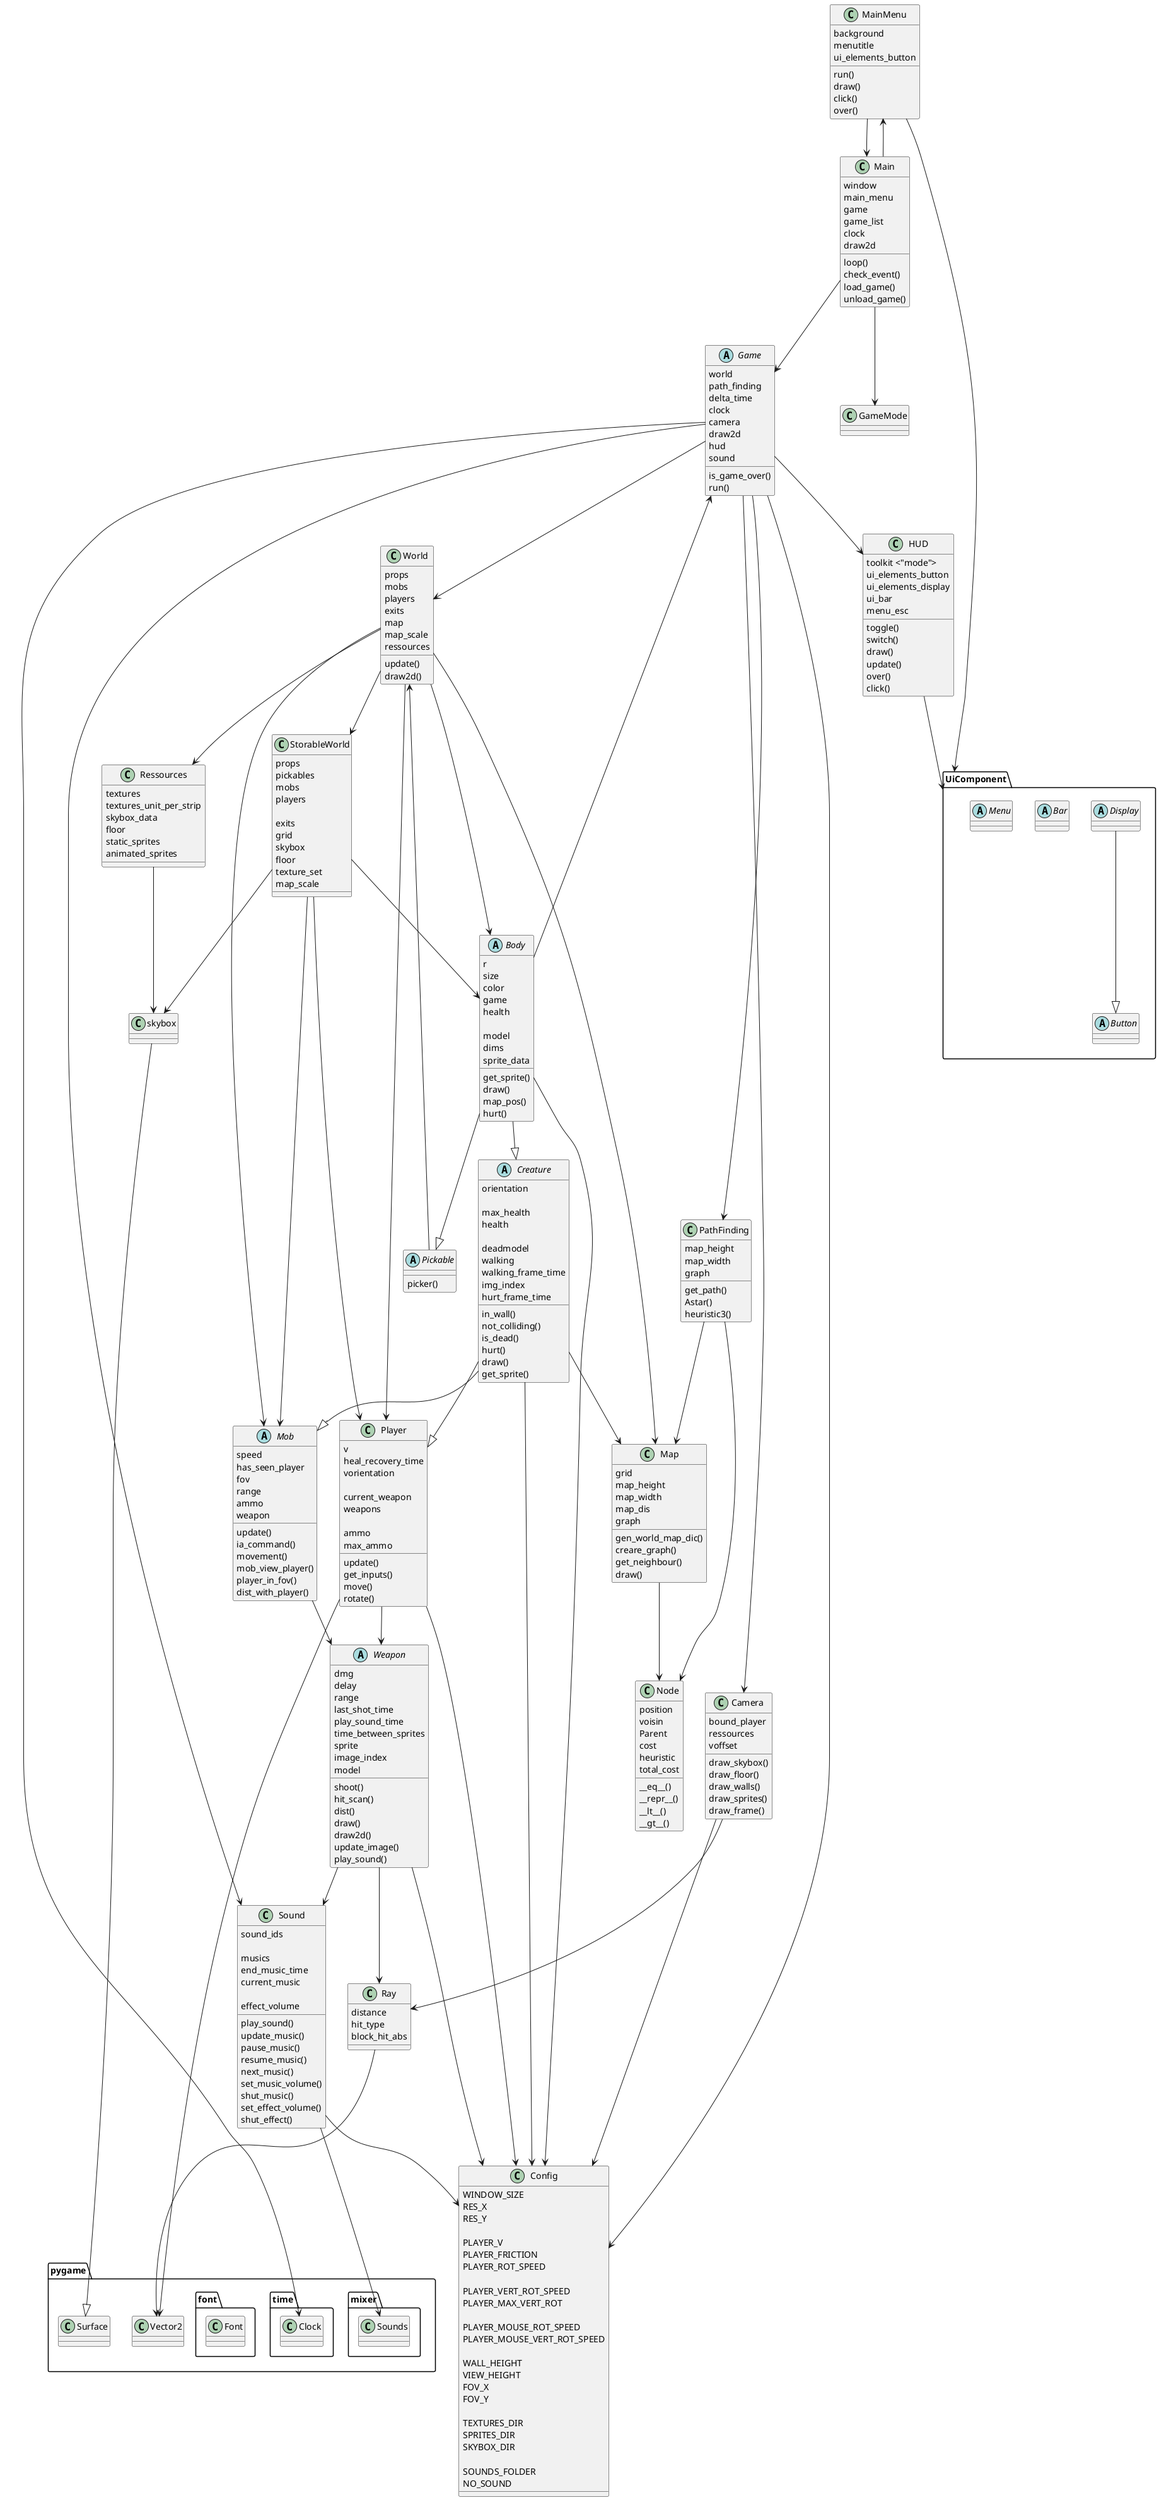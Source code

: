 @startuml game

package pygame {
  class Surface
  class Vector2

  package mixer {
    class Sounds
  }
  package time {
    class Clock
  }
  package font {
    class Font
  }
}

class skybox

class Config {
  WINDOW_SIZE
  RES_X
  RES_Y

  PLAYER_V
  PLAYER_FRICTION
  PLAYER_ROT_SPEED

  PLAYER_VERT_ROT_SPEED
  PLAYER_MAX_VERT_ROT

  PLAYER_MOUSE_ROT_SPEED
  PLAYER_MOUSE_VERT_ROT_SPEED

  WALL_HEIGHT
  VIEW_HEIGHT
  FOV_X
  FOV_Y

  TEXTURES_DIR
  SPRITES_DIR
  SKYBOX_DIR

  SOUNDS_FOLDER
  NO_SOUND
}



class Main {
  window
  main_menu
  game
  game_list
  clock
  draw2d

  loop()
  check_event()
  load_game()
  unload_game()
}

abstract class Game {
  world
  path_finding
  delta_time
  clock
  camera
  draw2d
  hud
  sound

  is_game_over()
  run()
}

class World {
  props
  mobs
  players
  exits
  map
  map_scale
  ressources

  update()
  draw2d()
}

class Ressources {
  textures
  textures_unit_per_strip
  skybox_data
  floor
  static_sprites
  animated_sprites
}

class Map {
  grid
  map_height
  map_width
  map_dis
  graph

  gen_world_map_dic()
  creare_graph()
  get_neighbour()
  draw()

}

class Node {
  position
  voisin
  Parent
  cost
  heuristic
  total_cost

  __eq__()
  __repr__()
  __lt__()
  __gt__()
}

class Camera {
  bound_player
  ressources
  voffset

  draw_skybox()
  draw_floor()
  draw_walls()
  draw_sprites()
  draw_frame()
}

class Ray {
  distance
  hit_type
  block_hit_abs
}

abstract class Weapon {
  dmg
  delay
  range
  last_shot_time
  play_sound_time
  time_between_sprites
  sprite
  image_index
  model

  shoot()
  hit_scan()
  dist()
  draw()
  draw2d()
  update_image()
  play_sound()
}

abstract class Body {
  r
  size
  color
  game
  health

  model
  dims
  sprite_data

  get_sprite()
  draw()
  map_pos()
  hurt()
}

abstract class Creature {
  orientation

  max_health
  health

  deadmodel
  walking
  walking_frame_time
  img_index
  hurt_frame_time

  in_wall()
  not_colliding()
  is_dead()
  hurt()
  draw()
  get_sprite()
}

abstract class Mob {
  speed
  has_seen_player
  fov
  range
  ammo
  weapon

  update()
  ia_command()
  movement()
  mob_view_player()
  player_in_fov()
  dist_with_player()
}

class Player {
  v
  heal_recovery_time
  vorientation

  current_weapon
  weapons

  ammo
  max_ammo

  update()
  get_inputs()
  move()
  rotate()
}

abstract class Pickable {
  picker()
}

class PathFinding {
  map_height
  map_width
  graph

  get_path()
  Astar()
  heuristic3()
}

class StorableWorld {
  props
  pickables
  mobs
  players

  exits
  grid
  skybox
  floor
  texture_set
  map_scale
}

class Sound {

  sound_ids

  musics
  end_music_time
  current_music

  effect_volume

  play_sound()
  update_music()
  pause_music()
  resume_music()
  next_music()
  set_music_volume()
  shut_music()
  set_effect_volume()
  shut_effect()
}

class MainMenu {
  background
  menutitle
  ui_elements_button

  run()
  draw()
  click()
  over()
}

class HUD {
  toolkit <"mode">
  ui_elements_button
  ui_elements_display
  ui_bar
  menu_esc

  toggle()
  switch()
  draw()
  update()
  over()
  click()
}

package UiComponent {
  abstract class Display 
  abstract class Button
  abstract class Bar
  abstract class Menu
}



Main --> Game
Main --> GameMode
Main --> MainMenu

MainMenu --> UiComponent
MainMenu --> Main

HUD --> UiComponent

Display --|> Button


Game --> Config
Game --> World
Game --> PathFinding
Game --> Clock
Game --> Sound
Game --> Camera
Game --> HUD

World --> Body
World --> Mob
World --> Player
World --> Map
World --> StorableWorld
World --> Ressources

Map --> Node

Ressources --> skybox

Body --> Config
Body --> Game
Body --|> Pickable
Body --|> Creature

Pickable --> World

Creature --> Config
Creature --> Map
Creature --|> Mob
Creature --|> Player

Mob --> Weapon

Player --> Vector2
Player --> Config
Player --> Weapon

Weapon --> Config
Weapon --> Ray
Weapon --> Sound

Camera --> Config
Camera --> Ray

Ray --> Vector2

PathFinding --> Map
PathFinding --> Node

StorableWorld --> Body
StorableWorld --> Mob
StorableWorld --> Player
StorableWorld --> skybox

skybox --|> Surface

Sound --> Config
Sound --> Sounds

@enduml